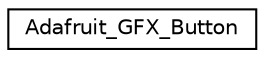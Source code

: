digraph "Graphical Class Hierarchy"
{
  edge [fontname="Helvetica",fontsize="10",labelfontname="Helvetica",labelfontsize="10"];
  node [fontname="Helvetica",fontsize="10",shape=record];
  rankdir="LR";
  Node0 [label="Adafruit_GFX_Button",height=0.2,width=0.4,color="black", fillcolor="white", style="filled",URL="$class_adafruit___g_f_x___button.html"];
}
